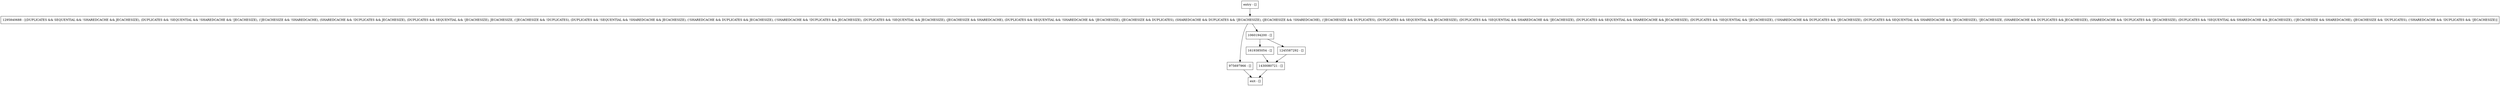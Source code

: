 digraph openReservedFilesDatabase {
node [shape=record];
entry [label="entry - []"];
exit [label="exit - []"];
1295840688 [label="1295840688 - [(DUPLICATES && SEQUENTIAL && !SHAREDCACHE && JECACHESIZE), (DUPLICATES && !SEQUENTIAL && !SHAREDCACHE && !JECACHESIZE), (!JECACHESIZE && !SHAREDCACHE), (SHAREDCACHE && !DUPLICATES && JECACHESIZE), (DUPLICATES && SEQUENTIAL && !JECACHESIZE), JECACHESIZE, (!JECACHESIZE && !DUPLICATES), (DUPLICATES && !SEQUENTIAL && !SHAREDCACHE && JECACHESIZE), (!SHAREDCACHE && DUPLICATES && JECACHESIZE), (!SHAREDCACHE && !DUPLICATES && JECACHESIZE), (DUPLICATES && !SEQUENTIAL && JECACHESIZE), (JECACHESIZE && SHAREDCACHE), (DUPLICATES && SEQUENTIAL && !SHAREDCACHE && !JECACHESIZE), (JECACHESIZE && DUPLICATES), (SHAREDCACHE && DUPLICATES && !JECACHESIZE), (JECACHESIZE && !SHAREDCACHE), (!JECACHESIZE && DUPLICATES), (DUPLICATES && SEQUENTIAL && JECACHESIZE), (DUPLICATES && !SEQUENTIAL && SHAREDCACHE && !JECACHESIZE), (DUPLICATES && SEQUENTIAL && SHAREDCACHE && JECACHESIZE), (DUPLICATES && !SEQUENTIAL && !JECACHESIZE), (!SHAREDCACHE && DUPLICATES && !JECACHESIZE), (DUPLICATES && SEQUENTIAL && SHAREDCACHE && !JECACHESIZE), !JECACHESIZE, (SHAREDCACHE && DUPLICATES && JECACHESIZE), (SHAREDCACHE && !DUPLICATES && !JECACHESIZE), (DUPLICATES && !SEQUENTIAL && SHAREDCACHE && JECACHESIZE), (!JECACHESIZE && SHAREDCACHE), (JECACHESIZE && !DUPLICATES), (!SHAREDCACHE && !DUPLICATES && !JECACHESIZE)]"];
1619385054 [label="1619385054 - []"];
975697966 [label="975697966 - []"];
1060194200 [label="1060194200 - []"];
1245587292 [label="1245587292 - []"];
1430080721 [label="1430080721 - []"];
entry;
exit;
entry -> 1295840688;
1295840688 -> 975697966;
1295840688 -> 1060194200;
1619385054 -> 1430080721;
975697966 -> exit;
1060194200 -> 1619385054;
1060194200 -> 1245587292;
1245587292 -> 1430080721;
1430080721 -> exit;
}
